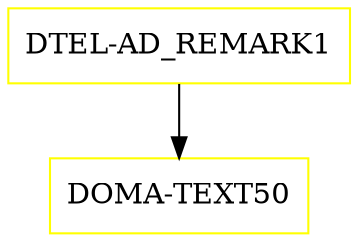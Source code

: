 digraph G {
  "DTEL-AD_REMARK1" [shape=box,color=yellow];
  "DOMA-TEXT50" [shape=box,color=yellow,URL="./DOMA_TEXT50.html"];
  "DTEL-AD_REMARK1" -> "DOMA-TEXT50";
}
